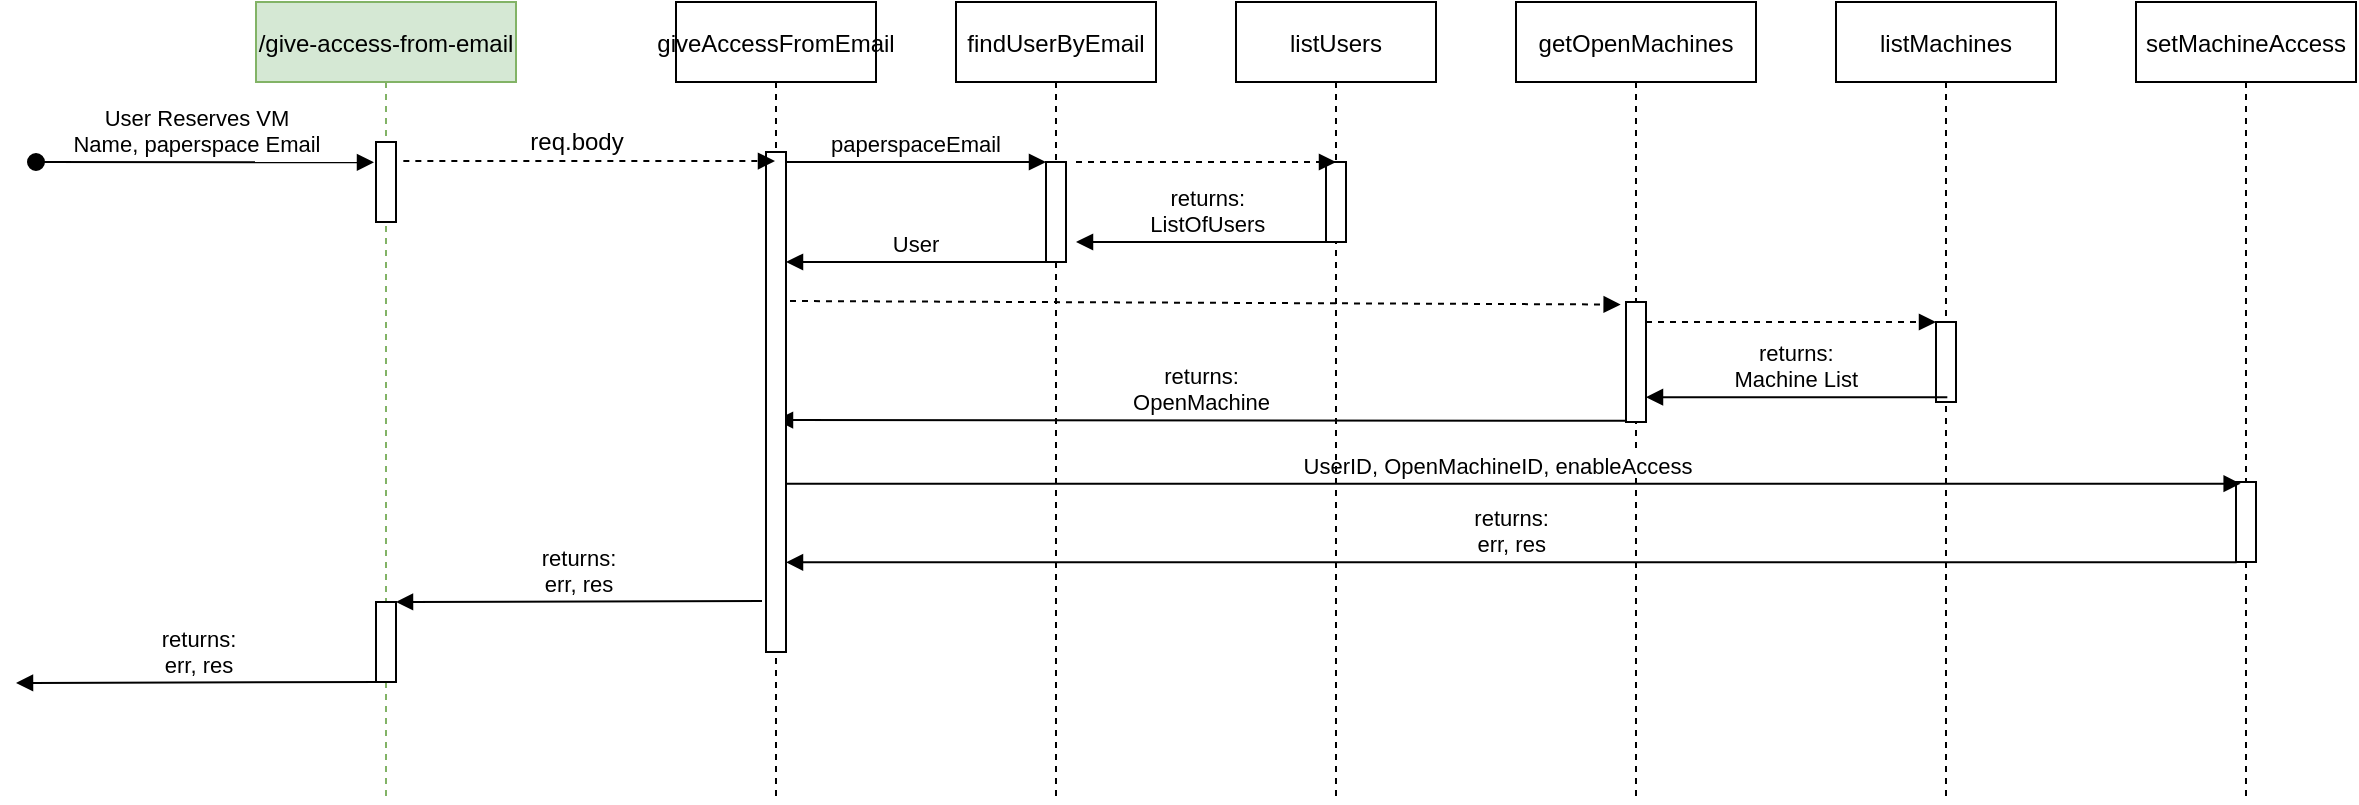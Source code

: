 <mxfile version="13.7.7" type="github">
  <diagram id="kgpKYQtTHZ0yAKxKKP6v" name="Page-1">
    <mxGraphModel dx="1888" dy="548" grid="1" gridSize="10" guides="1" tooltips="1" connect="1" arrows="1" fold="1" page="1" pageScale="1" pageWidth="850" pageHeight="1100" math="0" shadow="0">
      <root>
        <mxCell id="0" />
        <mxCell id="1" parent="0" />
        <mxCell id="3nuBFxr9cyL0pnOWT2aG-1" value="/give-access-from-email" style="shape=umlLifeline;perimeter=lifelinePerimeter;container=1;collapsible=0;recursiveResize=0;rounded=0;shadow=0;strokeWidth=1;fillColor=#d5e8d4;strokeColor=#82b366;" parent="1" vertex="1">
          <mxGeometry x="90" y="80" width="130" height="400" as="geometry" />
        </mxCell>
        <mxCell id="3nuBFxr9cyL0pnOWT2aG-3" value="User Reserves VM&#xa;Name, paperspace Email" style="verticalAlign=bottom;startArrow=oval;endArrow=block;startSize=8;shadow=0;strokeWidth=1;entryX=-0.1;entryY=0.254;entryDx=0;entryDy=0;entryPerimeter=0;" parent="3nuBFxr9cyL0pnOWT2aG-1" target="4qGU43d6GnQb1zzDzPq2-13" edge="1">
          <mxGeometry x="-0.048" relative="1" as="geometry">
            <mxPoint x="-110" y="80" as="sourcePoint" />
            <mxPoint x="40" y="70" as="targetPoint" />
            <mxPoint as="offset" />
          </mxGeometry>
        </mxCell>
        <mxCell id="4qGU43d6GnQb1zzDzPq2-13" value="" style="points=[];perimeter=orthogonalPerimeter;rounded=0;shadow=0;strokeWidth=1;" parent="3nuBFxr9cyL0pnOWT2aG-1" vertex="1">
          <mxGeometry x="60" y="70" width="10" height="40" as="geometry" />
        </mxCell>
        <mxCell id="4qGU43d6GnQb1zzDzPq2-17" value="" style="points=[];perimeter=orthogonalPerimeter;rounded=0;shadow=0;strokeWidth=1;" parent="3nuBFxr9cyL0pnOWT2aG-1" vertex="1">
          <mxGeometry x="60" y="300" width="10" height="40" as="geometry" />
        </mxCell>
        <mxCell id="3nuBFxr9cyL0pnOWT2aG-5" value="findUserByEmail" style="shape=umlLifeline;perimeter=lifelinePerimeter;container=1;collapsible=0;recursiveResize=0;rounded=0;shadow=0;strokeWidth=1;" parent="1" vertex="1">
          <mxGeometry x="440" y="80" width="100" height="400" as="geometry" />
        </mxCell>
        <mxCell id="3nuBFxr9cyL0pnOWT2aG-6" value="" style="points=[];perimeter=orthogonalPerimeter;rounded=0;shadow=0;strokeWidth=1;" parent="3nuBFxr9cyL0pnOWT2aG-5" vertex="1">
          <mxGeometry x="45" y="80" width="10" height="50" as="geometry" />
        </mxCell>
        <mxCell id="3nuBFxr9cyL0pnOWT2aG-8" value="paperspaceEmail" style="verticalAlign=bottom;endArrow=block;entryX=0;entryY=0;shadow=0;strokeWidth=1;" parent="1" source="3nuBFxr9cyL0pnOWT2aG-2" target="3nuBFxr9cyL0pnOWT2aG-6" edge="1">
          <mxGeometry relative="1" as="geometry">
            <mxPoint x="275" y="160" as="sourcePoint" />
          </mxGeometry>
        </mxCell>
        <mxCell id="3nuBFxr9cyL0pnOWT2aG-9" value="User" style="verticalAlign=bottom;endArrow=block;shadow=0;strokeWidth=1;" parent="1" source="3nuBFxr9cyL0pnOWT2aG-6" target="3nuBFxr9cyL0pnOWT2aG-2" edge="1">
          <mxGeometry relative="1" as="geometry">
            <mxPoint x="240" y="200" as="sourcePoint" />
            <mxPoint x="160" y="199" as="targetPoint" />
            <Array as="points">
              <mxPoint x="400" y="210" />
            </Array>
          </mxGeometry>
        </mxCell>
        <mxCell id="4qGU43d6GnQb1zzDzPq2-2" value="getOpenMachines" style="shape=umlLifeline;perimeter=lifelinePerimeter;container=1;collapsible=0;recursiveResize=0;rounded=0;shadow=0;strokeWidth=1;" parent="1" vertex="1">
          <mxGeometry x="720" y="80" width="120" height="400" as="geometry" />
        </mxCell>
        <mxCell id="4qGU43d6GnQb1zzDzPq2-3" value="" style="points=[];perimeter=orthogonalPerimeter;rounded=0;shadow=0;strokeWidth=1;" parent="4qGU43d6GnQb1zzDzPq2-2" vertex="1">
          <mxGeometry x="55" y="150" width="10" height="60" as="geometry" />
        </mxCell>
        <mxCell id="4qGU43d6GnQb1zzDzPq2-4" value="" style="verticalAlign=bottom;endArrow=block;shadow=0;strokeWidth=1;dashed=1;exitX=1.2;exitY=0.298;exitDx=0;exitDy=0;exitPerimeter=0;entryX=-0.267;entryY=0.021;entryDx=0;entryDy=0;entryPerimeter=0;" parent="1" source="3nuBFxr9cyL0pnOWT2aG-2" target="4qGU43d6GnQb1zzDzPq2-3" edge="1">
          <mxGeometry relative="1" as="geometry">
            <mxPoint x="160" y="240" as="sourcePoint" />
            <mxPoint x="500" y="240.24" as="targetPoint" />
          </mxGeometry>
        </mxCell>
        <mxCell id="4qGU43d6GnQb1zzDzPq2-5" value="returns:&#xa;OpenMachine" style="verticalAlign=bottom;endArrow=block;shadow=0;strokeWidth=1;exitX=0.029;exitY=0.99;exitDx=0;exitDy=0;exitPerimeter=0;" parent="1" source="4qGU43d6GnQb1zzDzPq2-3" edge="1">
          <mxGeometry relative="1" as="geometry">
            <mxPoint x="495" y="260" as="sourcePoint" />
            <mxPoint x="350" y="289" as="targetPoint" />
          </mxGeometry>
        </mxCell>
        <mxCell id="4qGU43d6GnQb1zzDzPq2-6" value="setMachineAccess" style="shape=umlLifeline;perimeter=lifelinePerimeter;container=1;collapsible=0;recursiveResize=0;rounded=0;shadow=0;strokeWidth=1;" parent="1" vertex="1">
          <mxGeometry x="1030" y="80" width="110" height="400" as="geometry" />
        </mxCell>
        <mxCell id="4qGU43d6GnQb1zzDzPq2-7" value="" style="points=[];perimeter=orthogonalPerimeter;rounded=0;shadow=0;strokeWidth=1;" parent="4qGU43d6GnQb1zzDzPq2-6" vertex="1">
          <mxGeometry x="50" y="240" width="10" height="40" as="geometry" />
        </mxCell>
        <mxCell id="4qGU43d6GnQb1zzDzPq2-8" value="UserID, OpenMachineID, enableAccess" style="verticalAlign=bottom;endArrow=block;entryX=0.233;entryY=0.021;shadow=0;strokeWidth=1;entryDx=0;entryDy=0;entryPerimeter=0;" parent="1" source="4qGU43d6GnQb1zzDzPq2-11" target="4qGU43d6GnQb1zzDzPq2-7" edge="1">
          <mxGeometry x="-0.014" relative="1" as="geometry">
            <mxPoint x="460" y="320" as="sourcePoint" />
            <mxPoint x="645" y="320" as="targetPoint" />
            <mxPoint as="offset" />
          </mxGeometry>
        </mxCell>
        <mxCell id="4qGU43d6GnQb1zzDzPq2-10" value="returns:&#xa;err, res" style="verticalAlign=bottom;endArrow=block;shadow=0;strokeWidth=1;exitX=0.033;exitY=1.004;exitDx=0;exitDy=0;exitPerimeter=0;" parent="1" source="4qGU43d6GnQb1zzDzPq2-7" target="3nuBFxr9cyL0pnOWT2aG-2" edge="1">
          <mxGeometry relative="1" as="geometry">
            <mxPoint x="650.62" y="360" as="sourcePoint" />
            <mxPoint x="309.997" y="360" as="targetPoint" />
          </mxGeometry>
        </mxCell>
        <mxCell id="4qGU43d6GnQb1zzDzPq2-11" value="giveAccessFromEmail" style="shape=umlLifeline;perimeter=lifelinePerimeter;container=1;collapsible=0;recursiveResize=0;rounded=0;shadow=0;strokeWidth=1;" parent="1" vertex="1">
          <mxGeometry x="300" y="80" width="100" height="400" as="geometry" />
        </mxCell>
        <mxCell id="3nuBFxr9cyL0pnOWT2aG-2" value="" style="points=[];perimeter=orthogonalPerimeter;rounded=0;shadow=0;strokeWidth=1;" parent="4qGU43d6GnQb1zzDzPq2-11" vertex="1">
          <mxGeometry x="45" y="75" width="10" height="250" as="geometry" />
        </mxCell>
        <mxCell id="4qGU43d6GnQb1zzDzPq2-14" value="" style="verticalAlign=bottom;endArrow=block;shadow=0;strokeWidth=1;dashed=1;exitX=1.367;exitY=0.238;exitDx=0;exitDy=0;exitPerimeter=0;" parent="1" source="4qGU43d6GnQb1zzDzPq2-13" target="4qGU43d6GnQb1zzDzPq2-11" edge="1">
          <mxGeometry relative="1" as="geometry">
            <mxPoint x="170" y="160" as="sourcePoint" />
            <mxPoint x="337.33" y="162" as="targetPoint" />
          </mxGeometry>
        </mxCell>
        <mxCell id="4qGU43d6GnQb1zzDzPq2-16" value="req.body" style="text;html=1;align=center;verticalAlign=middle;resizable=0;points=[];autosize=1;" parent="1" vertex="1">
          <mxGeometry x="220" y="140" width="60" height="20" as="geometry" />
        </mxCell>
        <mxCell id="4qGU43d6GnQb1zzDzPq2-18" value="returns:&#xa;err, res" style="verticalAlign=bottom;endArrow=block;shadow=0;strokeWidth=1;exitX=-0.2;exitY=0.898;exitDx=0;exitDy=0;exitPerimeter=0;" parent="1" source="3nuBFxr9cyL0pnOWT2aG-2" edge="1">
          <mxGeometry relative="1" as="geometry">
            <mxPoint x="595.33" y="380.0" as="sourcePoint" />
            <mxPoint x="160" y="380.0" as="targetPoint" />
          </mxGeometry>
        </mxCell>
        <mxCell id="4qGU43d6GnQb1zzDzPq2-19" value="returns:&#xa;err, res" style="verticalAlign=bottom;endArrow=block;shadow=0;strokeWidth=1;exitX=-0.2;exitY=0.898;exitDx=0;exitDy=0;exitPerimeter=0;" parent="1" edge="1">
          <mxGeometry relative="1" as="geometry">
            <mxPoint x="153" y="420" as="sourcePoint" />
            <mxPoint x="-30" y="420.5" as="targetPoint" />
          </mxGeometry>
        </mxCell>
        <mxCell id="4qGU43d6GnQb1zzDzPq2-20" value="listMachines" style="shape=umlLifeline;perimeter=lifelinePerimeter;container=1;collapsible=0;recursiveResize=0;rounded=0;shadow=0;strokeWidth=1;" parent="1" vertex="1">
          <mxGeometry x="880" y="80" width="110" height="400" as="geometry" />
        </mxCell>
        <mxCell id="4qGU43d6GnQb1zzDzPq2-21" value="" style="points=[];perimeter=orthogonalPerimeter;rounded=0;shadow=0;strokeWidth=1;" parent="4qGU43d6GnQb1zzDzPq2-20" vertex="1">
          <mxGeometry x="50" y="160" width="10" height="40" as="geometry" />
        </mxCell>
        <mxCell id="4qGU43d6GnQb1zzDzPq2-22" value="" style="verticalAlign=bottom;endArrow=block;shadow=0;strokeWidth=1;dashed=1;" parent="1" source="4qGU43d6GnQb1zzDzPq2-3" target="4qGU43d6GnQb1zzDzPq2-21" edge="1">
          <mxGeometry relative="1" as="geometry">
            <mxPoint x="790" y="251" as="sourcePoint" />
            <mxPoint x="927.33" y="250.84" as="targetPoint" />
            <Array as="points">
              <mxPoint x="870" y="240" />
            </Array>
          </mxGeometry>
        </mxCell>
        <mxCell id="4qGU43d6GnQb1zzDzPq2-23" value="returns:&#xa;Machine List" style="verticalAlign=bottom;endArrow=block;shadow=0;strokeWidth=1;exitX=0.506;exitY=0.494;exitDx=0;exitDy=0;exitPerimeter=0;" parent="1" source="4qGU43d6GnQb1zzDzPq2-20" target="4qGU43d6GnQb1zzDzPq2-3" edge="1">
          <mxGeometry relative="1" as="geometry">
            <mxPoint x="785.29" y="289.6" as="sourcePoint" />
            <mxPoint x="500" y="289.5" as="targetPoint" />
          </mxGeometry>
        </mxCell>
        <mxCell id="4qGU43d6GnQb1zzDzPq2-24" value="listUsers" style="shape=umlLifeline;perimeter=lifelinePerimeter;container=1;collapsible=0;recursiveResize=0;rounded=0;shadow=0;strokeWidth=1;" parent="1" vertex="1">
          <mxGeometry x="580" y="80" width="100" height="400" as="geometry" />
        </mxCell>
        <mxCell id="4qGU43d6GnQb1zzDzPq2-25" value="" style="points=[];perimeter=orthogonalPerimeter;rounded=0;shadow=0;strokeWidth=1;" parent="4qGU43d6GnQb1zzDzPq2-24" vertex="1">
          <mxGeometry x="45" y="80" width="10" height="40" as="geometry" />
        </mxCell>
        <mxCell id="4qGU43d6GnQb1zzDzPq2-26" value="" style="verticalAlign=bottom;endArrow=block;entryX=0;entryY=0;shadow=0;strokeWidth=1;dashed=1;" parent="1" edge="1">
          <mxGeometry relative="1" as="geometry">
            <mxPoint x="500" y="160" as="sourcePoint" />
            <mxPoint x="630" y="160" as="targetPoint" />
          </mxGeometry>
        </mxCell>
        <mxCell id="4qGU43d6GnQb1zzDzPq2-27" value="returns:&#xa;ListOfUsers" style="verticalAlign=bottom;endArrow=block;shadow=0;strokeWidth=1;entryX=0.536;entryY=0.314;entryDx=0;entryDy=0;entryPerimeter=0;" parent="1" edge="1">
          <mxGeometry relative="1" as="geometry">
            <mxPoint x="631.4" y="200" as="sourcePoint" />
            <mxPoint x="500" y="200" as="targetPoint" />
          </mxGeometry>
        </mxCell>
      </root>
    </mxGraphModel>
  </diagram>
</mxfile>
